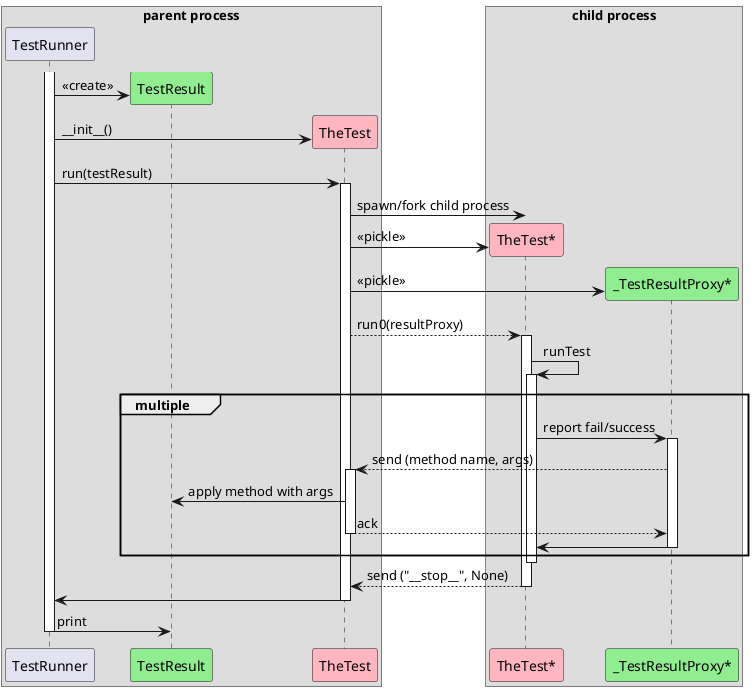 @startuml Sequence diagramm for mixins from `bigflow.testing.isolate`
' You can render this diagramm with http://www.plantuml.com/plantuml

box "parent process"
    participant TestRunner
    participant TestResult #LightGreen
    participant TheTest #LightPink
end box

box "child process"
    participant "TheTest~*" as TheTest2 #LightPink
    participant "_TestResultProxy~*" as _TestResultProxy #LightGreen
end box

activate TestRunner
TestRunner -> TestResult ** : <<create>>

TestRunner -> TheTest ** : ~__init__()
TestRunner -> TheTest ++ : run(testResult)

TheTest -> TheTest2: spawn/fork child process
TheTest -> TheTest2 ** : << pickle >>

TheTest -> _TestResultProxy ** : << pickle >>
TheTest --> TheTest2 ++ : run0(resultProxy)

TheTest2 -> TheTest2 ++: runTest

group multiple
    TheTest2 -> _TestResultProxy ++ : report fail/success
    _TestResultProxy --> TheTest ++ : send (method name, args)
    TheTest -> TestResult: apply method with args
    TheTest --> _TestResultProxy -- : ack
    _TestResultProxy -> TheTest2 --
end

deactivate TheTest2
TheTest2 --> TheTest --: send ("~__stop__", None)

TheTest -> TestRunner --

TestRunner -> TestResult: print
deactivate TestRunner

@enduml
